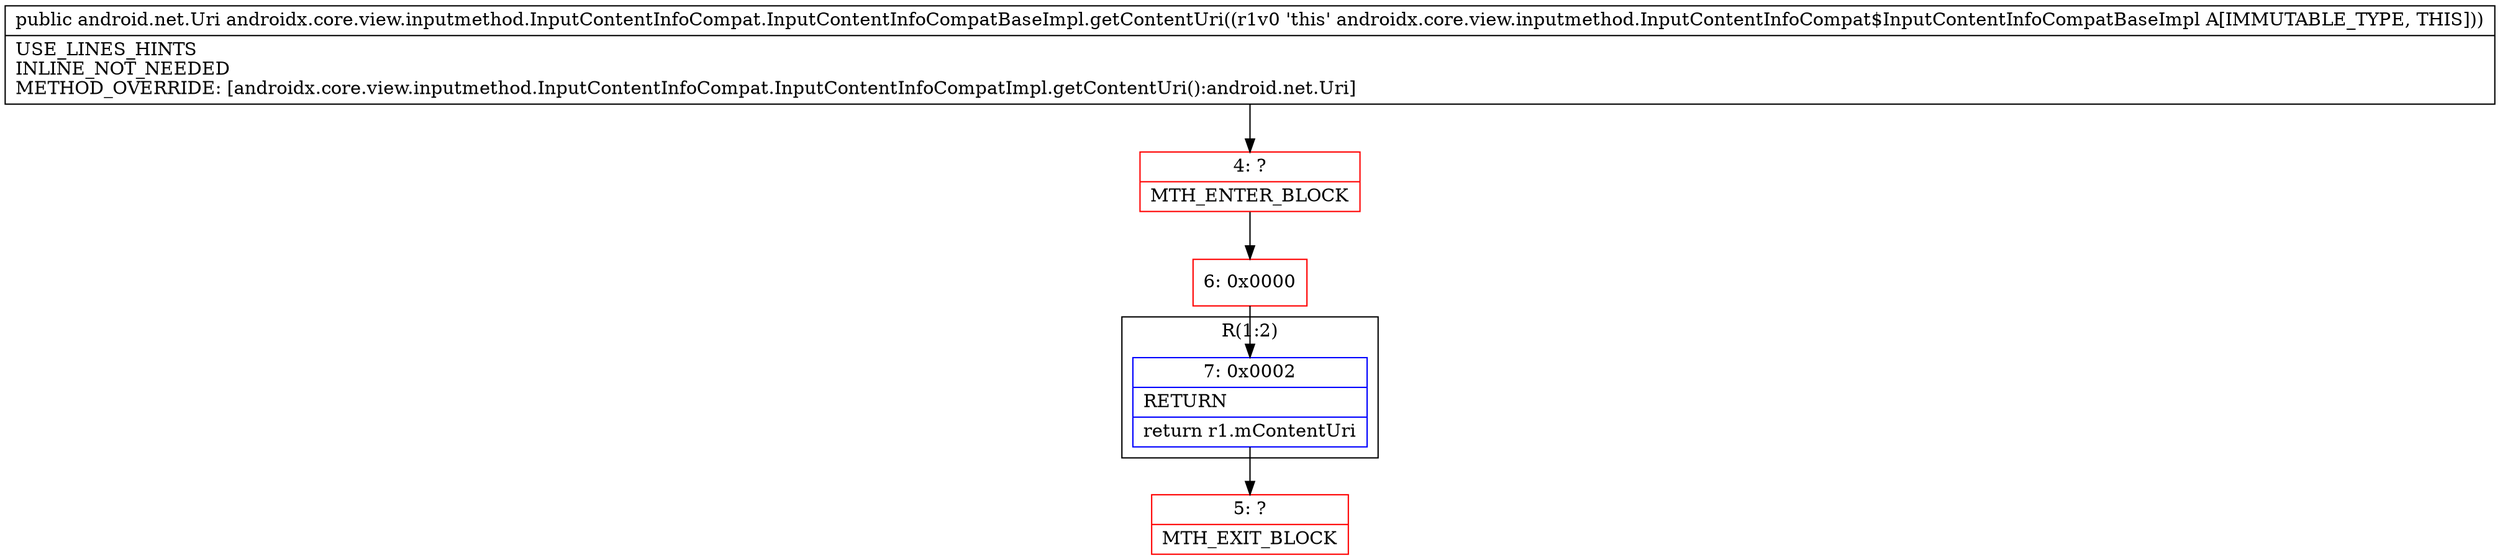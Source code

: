 digraph "CFG forandroidx.core.view.inputmethod.InputContentInfoCompat.InputContentInfoCompatBaseImpl.getContentUri()Landroid\/net\/Uri;" {
subgraph cluster_Region_1429548007 {
label = "R(1:2)";
node [shape=record,color=blue];
Node_7 [shape=record,label="{7\:\ 0x0002|RETURN\l|return r1.mContentUri\l}"];
}
Node_4 [shape=record,color=red,label="{4\:\ ?|MTH_ENTER_BLOCK\l}"];
Node_6 [shape=record,color=red,label="{6\:\ 0x0000}"];
Node_5 [shape=record,color=red,label="{5\:\ ?|MTH_EXIT_BLOCK\l}"];
MethodNode[shape=record,label="{public android.net.Uri androidx.core.view.inputmethod.InputContentInfoCompat.InputContentInfoCompatBaseImpl.getContentUri((r1v0 'this' androidx.core.view.inputmethod.InputContentInfoCompat$InputContentInfoCompatBaseImpl A[IMMUTABLE_TYPE, THIS]))  | USE_LINES_HINTS\lINLINE_NOT_NEEDED\lMETHOD_OVERRIDE: [androidx.core.view.inputmethod.InputContentInfoCompat.InputContentInfoCompatImpl.getContentUri():android.net.Uri]\l}"];
MethodNode -> Node_4;Node_7 -> Node_5;
Node_4 -> Node_6;
Node_6 -> Node_7;
}

